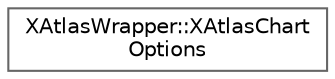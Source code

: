 digraph "Graphical Class Hierarchy"
{
 // INTERACTIVE_SVG=YES
 // LATEX_PDF_SIZE
  bgcolor="transparent";
  edge [fontname=Helvetica,fontsize=10,labelfontname=Helvetica,labelfontsize=10];
  node [fontname=Helvetica,fontsize=10,shape=box,height=0.2,width=0.4];
  rankdir="LR";
  Node0 [id="Node000000",label="XAtlasWrapper::XAtlasChart\lOptions",height=0.2,width=0.4,color="grey40", fillcolor="white", style="filled",URL="$d7/d68/structXAtlasWrapper_1_1XAtlasChartOptions.html",tooltip=" "];
}
